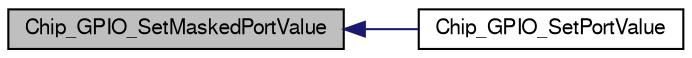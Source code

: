 digraph "Chip_GPIO_SetMaskedPortValue"
{
  edge [fontname="FreeSans",fontsize="10",labelfontname="FreeSans",labelfontsize="10"];
  node [fontname="FreeSans",fontsize="10",shape=record];
  rankdir="LR";
  Node1 [label="Chip_GPIO_SetMaskedPortValue",height=0.2,width=0.4,color="black", fillcolor="grey75", style="filled", fontcolor="black"];
  Node1 -> Node2 [dir="back",color="midnightblue",fontsize="10",style="solid"];
  Node2 [label="Chip_GPIO_SetPortValue",height=0.2,width=0.4,color="black", fillcolor="white", style="filled",URL="$group__GPIO__17XX__40XX.html#ga095eb3a5396553fa88997b4cfd21e644",tooltip="Set all GPIO raw pin states (does not bypass masking on this chip!) "];
}
